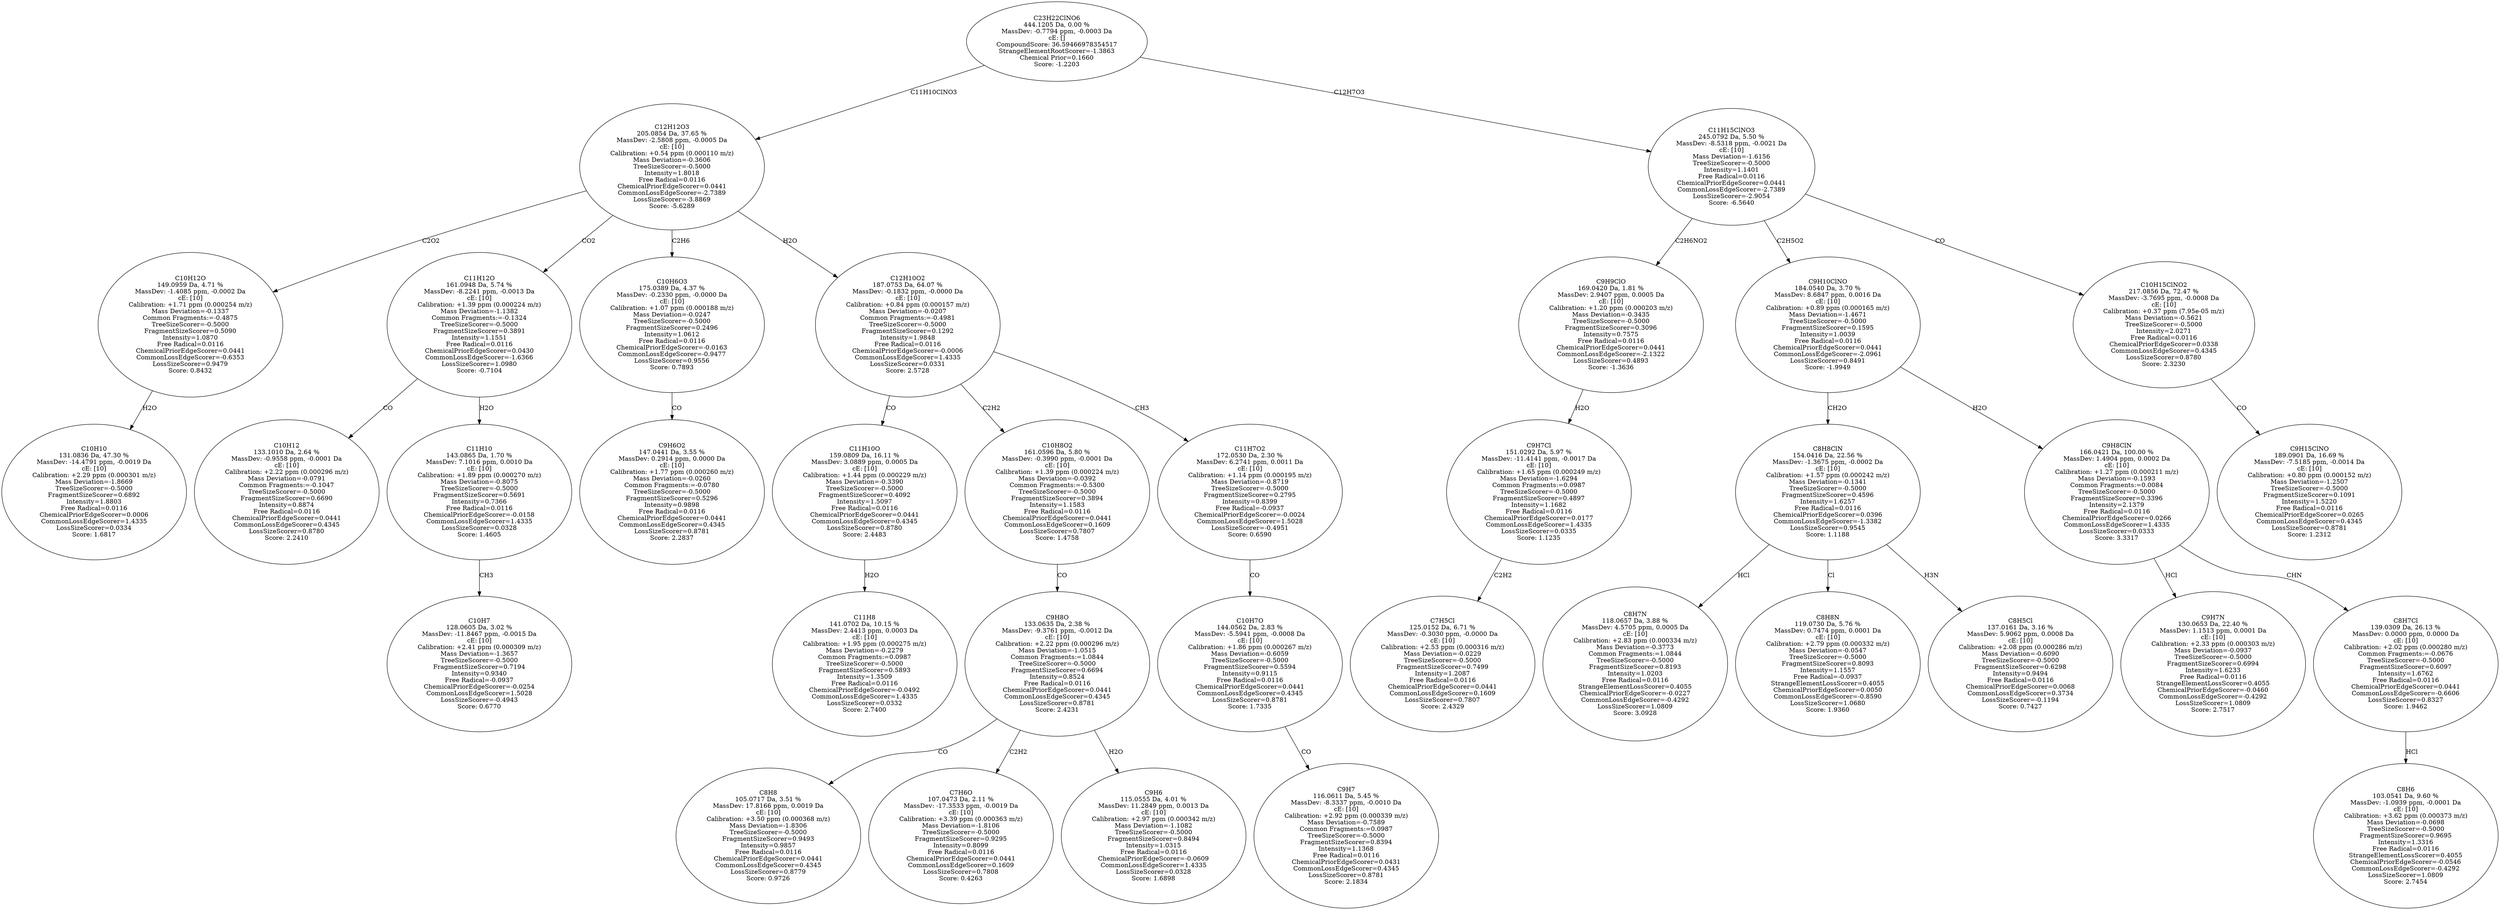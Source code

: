 strict digraph {
v1 [label="C10H10\n131.0836 Da, 47.30 %\nMassDev: -14.4791 ppm, -0.0019 Da\ncE: [10]\nCalibration: +2.29 ppm (0.000301 m/z)\nMass Deviation=-1.8669\nTreeSizeScorer=-0.5000\nFragmentSizeScorer=0.6892\nIntensity=1.8803\nFree Radical=0.0116\nChemicalPriorEdgeScorer=0.0006\nCommonLossEdgeScorer=1.4335\nLossSizeScorer=0.0334\nScore: 1.6817"];
v2 [label="C10H12O\n149.0959 Da, 4.71 %\nMassDev: -1.4085 ppm, -0.0002 Da\ncE: [10]\nCalibration: +1.71 ppm (0.000254 m/z)\nMass Deviation=-0.1337\nCommon Fragments:=-0.4875\nTreeSizeScorer=-0.5000\nFragmentSizeScorer=0.5090\nIntensity=1.0870\nFree Radical=0.0116\nChemicalPriorEdgeScorer=0.0441\nCommonLossEdgeScorer=-0.6353\nLossSizeScorer=0.9479\nScore: 0.8432"];
v3 [label="C10H12\n133.1010 Da, 2.64 %\nMassDev: -0.9558 ppm, -0.0001 Da\ncE: [10]\nCalibration: +2.22 ppm (0.000296 m/z)\nMass Deviation=-0.0791\nCommon Fragments:=-0.1047\nTreeSizeScorer=-0.5000\nFragmentSizeScorer=0.6690\nIntensity=0.8874\nFree Radical=0.0116\nChemicalPriorEdgeScorer=0.0441\nCommonLossEdgeScorer=0.4345\nLossSizeScorer=0.8780\nScore: 2.2410"];
v4 [label="C10H7\n128.0605 Da, 3.02 %\nMassDev: -11.8467 ppm, -0.0015 Da\ncE: [10]\nCalibration: +2.41 ppm (0.000309 m/z)\nMass Deviation=-1.3657\nTreeSizeScorer=-0.5000\nFragmentSizeScorer=0.7194\nIntensity=0.9340\nFree Radical=-0.0937\nChemicalPriorEdgeScorer=-0.0254\nCommonLossEdgeScorer=1.5028\nLossSizeScorer=-0.4943\nScore: 0.6770"];
v5 [label="C11H10\n143.0865 Da, 1.70 %\nMassDev: 7.1016 ppm, 0.0010 Da\ncE: [10]\nCalibration: +1.89 ppm (0.000270 m/z)\nMass Deviation=-0.8075\nTreeSizeScorer=-0.5000\nFragmentSizeScorer=0.5691\nIntensity=0.7366\nFree Radical=0.0116\nChemicalPriorEdgeScorer=-0.0158\nCommonLossEdgeScorer=1.4335\nLossSizeScorer=0.0328\nScore: 1.4605"];
v6 [label="C11H12O\n161.0948 Da, 5.74 %\nMassDev: -8.2241 ppm, -0.0013 Da\ncE: [10]\nCalibration: +1.39 ppm (0.000224 m/z)\nMass Deviation=-1.1382\nCommon Fragments:=-0.1324\nTreeSizeScorer=-0.5000\nFragmentSizeScorer=0.3891\nIntensity=1.1551\nFree Radical=0.0116\nChemicalPriorEdgeScorer=0.0430\nCommonLossEdgeScorer=-1.6366\nLossSizeScorer=1.0980\nScore: -0.7104"];
v7 [label="C9H6O2\n147.0441 Da, 3.55 %\nMassDev: 0.2914 ppm, 0.0000 Da\ncE: [10]\nCalibration: +1.77 ppm (0.000260 m/z)\nMass Deviation=-0.0260\nCommon Fragments:=-0.0780\nTreeSizeScorer=-0.5000\nFragmentSizeScorer=0.5296\nIntensity=0.9898\nFree Radical=0.0116\nChemicalPriorEdgeScorer=0.0441\nCommonLossEdgeScorer=0.4345\nLossSizeScorer=0.8781\nScore: 2.2837"];
v8 [label="C10H6O3\n175.0389 Da, 4.37 %\nMassDev: -0.2330 ppm, -0.0000 Da\ncE: [10]\nCalibration: +1.07 ppm (0.000188 m/z)\nMass Deviation=-0.0247\nTreeSizeScorer=-0.5000\nFragmentSizeScorer=0.2496\nIntensity=1.0612\nFree Radical=0.0116\nChemicalPriorEdgeScorer=-0.0163\nCommonLossEdgeScorer=-0.9477\nLossSizeScorer=0.9556\nScore: 0.7893"];
v9 [label="C11H8\n141.0702 Da, 10.15 %\nMassDev: 2.4413 ppm, 0.0003 Da\ncE: [10]\nCalibration: +1.95 ppm (0.000275 m/z)\nMass Deviation=-0.2279\nCommon Fragments:=0.0987\nTreeSizeScorer=-0.5000\nFragmentSizeScorer=0.5893\nIntensity=1.3509\nFree Radical=0.0116\nChemicalPriorEdgeScorer=-0.0492\nCommonLossEdgeScorer=1.4335\nLossSizeScorer=0.0332\nScore: 2.7400"];
v10 [label="C11H10O\n159.0809 Da, 16.11 %\nMassDev: 3.0889 ppm, 0.0005 Da\ncE: [10]\nCalibration: +1.44 ppm (0.000229 m/z)\nMass Deviation=-0.3390\nTreeSizeScorer=-0.5000\nFragmentSizeScorer=0.4092\nIntensity=1.5097\nFree Radical=0.0116\nChemicalPriorEdgeScorer=0.0441\nCommonLossEdgeScorer=0.4345\nLossSizeScorer=0.8780\nScore: 2.4483"];
v11 [label="C8H8\n105.0717 Da, 3.51 %\nMassDev: 17.8166 ppm, 0.0019 Da\ncE: [10]\nCalibration: +3.50 ppm (0.000368 m/z)\nMass Deviation=-1.8306\nTreeSizeScorer=-0.5000\nFragmentSizeScorer=0.9493\nIntensity=0.9857\nFree Radical=0.0116\nChemicalPriorEdgeScorer=0.0441\nCommonLossEdgeScorer=0.4345\nLossSizeScorer=0.8779\nScore: 0.9726"];
v12 [label="C7H6O\n107.0473 Da, 2.11 %\nMassDev: -17.3533 ppm, -0.0019 Da\ncE: [10]\nCalibration: +3.39 ppm (0.000363 m/z)\nMass Deviation=-1.8106\nTreeSizeScorer=-0.5000\nFragmentSizeScorer=0.9295\nIntensity=0.8099\nFree Radical=0.0116\nChemicalPriorEdgeScorer=0.0441\nCommonLossEdgeScorer=0.1609\nLossSizeScorer=0.7808\nScore: 0.4263"];
v13 [label="C9H6\n115.0555 Da, 4.01 %\nMassDev: 11.2849 ppm, 0.0013 Da\ncE: [10]\nCalibration: +2.97 ppm (0.000342 m/z)\nMass Deviation=-1.1082\nTreeSizeScorer=-0.5000\nFragmentSizeScorer=0.8494\nIntensity=1.0315\nFree Radical=0.0116\nChemicalPriorEdgeScorer=-0.0609\nCommonLossEdgeScorer=1.4335\nLossSizeScorer=0.0328\nScore: 1.6898"];
v14 [label="C9H8O\n133.0635 Da, 2.38 %\nMassDev: -9.3761 ppm, -0.0012 Da\ncE: [10]\nCalibration: +2.22 ppm (0.000296 m/z)\nMass Deviation=-1.0515\nCommon Fragments:=1.0844\nTreeSizeScorer=-0.5000\nFragmentSizeScorer=0.6694\nIntensity=0.8524\nFree Radical=0.0116\nChemicalPriorEdgeScorer=0.0441\nCommonLossEdgeScorer=0.4345\nLossSizeScorer=0.8781\nScore: 2.4231"];
v15 [label="C10H8O2\n161.0596 Da, 5.80 %\nMassDev: -0.3990 ppm, -0.0001 Da\ncE: [10]\nCalibration: +1.39 ppm (0.000224 m/z)\nMass Deviation=-0.0392\nCommon Fragments:=-0.5300\nTreeSizeScorer=-0.5000\nFragmentSizeScorer=0.3894\nIntensity=1.1583\nFree Radical=0.0116\nChemicalPriorEdgeScorer=0.0441\nCommonLossEdgeScorer=0.1609\nLossSizeScorer=0.7807\nScore: 1.4758"];
v16 [label="C9H7\n116.0611 Da, 5.45 %\nMassDev: -8.3337 ppm, -0.0010 Da\ncE: [10]\nCalibration: +2.92 ppm (0.000339 m/z)\nMass Deviation=-0.7589\nCommon Fragments:=0.0987\nTreeSizeScorer=-0.5000\nFragmentSizeScorer=0.8394\nIntensity=1.1368\nFree Radical=0.0116\nChemicalPriorEdgeScorer=0.0431\nCommonLossEdgeScorer=0.4345\nLossSizeScorer=0.8781\nScore: 2.1834"];
v17 [label="C10H7O\n144.0562 Da, 2.83 %\nMassDev: -5.5941 ppm, -0.0008 Da\ncE: [10]\nCalibration: +1.86 ppm (0.000267 m/z)\nMass Deviation=-0.6059\nTreeSizeScorer=-0.5000\nFragmentSizeScorer=0.5594\nIntensity=0.9115\nFree Radical=0.0116\nChemicalPriorEdgeScorer=0.0441\nCommonLossEdgeScorer=0.4345\nLossSizeScorer=0.8781\nScore: 1.7335"];
v18 [label="C11H7O2\n172.0530 Da, 2.30 %\nMassDev: 6.2741 ppm, 0.0011 Da\ncE: [10]\nCalibration: +1.14 ppm (0.000195 m/z)\nMass Deviation=-0.8719\nTreeSizeScorer=-0.5000\nFragmentSizeScorer=0.2795\nIntensity=0.8399\nFree Radical=-0.0937\nChemicalPriorEdgeScorer=-0.0024\nCommonLossEdgeScorer=1.5028\nLossSizeScorer=-0.4951\nScore: 0.6590"];
v19 [label="C12H10O2\n187.0753 Da, 64.07 %\nMassDev: -0.1832 ppm, -0.0000 Da\ncE: [10]\nCalibration: +0.84 ppm (0.000157 m/z)\nMass Deviation=-0.0207\nCommon Fragments:=-0.4981\nTreeSizeScorer=-0.5000\nFragmentSizeScorer=0.1292\nIntensity=1.9848\nFree Radical=0.0116\nChemicalPriorEdgeScorer=-0.0006\nCommonLossEdgeScorer=1.4335\nLossSizeScorer=0.0331\nScore: 2.5728"];
v20 [label="C12H12O3\n205.0854 Da, 37.65 %\nMassDev: -2.5808 ppm, -0.0005 Da\ncE: [10]\nCalibration: +0.54 ppm (0.000110 m/z)\nMass Deviation=-0.3606\nTreeSizeScorer=-0.5000\nIntensity=1.8018\nFree Radical=0.0116\nChemicalPriorEdgeScorer=0.0441\nCommonLossEdgeScorer=-2.7389\nLossSizeScorer=-3.8869\nScore: -5.6289"];
v21 [label="C7H5Cl\n125.0152 Da, 6.71 %\nMassDev: -0.3030 ppm, -0.0000 Da\ncE: [10]\nCalibration: +2.53 ppm (0.000316 m/z)\nMass Deviation=-0.0229\nTreeSizeScorer=-0.5000\nFragmentSizeScorer=0.7499\nIntensity=1.2087\nFree Radical=0.0116\nChemicalPriorEdgeScorer=0.0441\nCommonLossEdgeScorer=0.1609\nLossSizeScorer=0.7807\nScore: 2.4329"];
v22 [label="C9H7Cl\n151.0292 Da, 5.97 %\nMassDev: -11.4141 ppm, -0.0017 Da\ncE: [10]\nCalibration: +1.65 ppm (0.000249 m/z)\nMass Deviation=-1.6294\nCommon Fragments:=0.0987\nTreeSizeScorer=-0.5000\nFragmentSizeScorer=0.4897\nIntensity=1.1682\nFree Radical=0.0116\nChemicalPriorEdgeScorer=0.0177\nCommonLossEdgeScorer=1.4335\nLossSizeScorer=0.0335\nScore: 1.1235"];
v23 [label="C9H9ClO\n169.0420 Da, 1.81 %\nMassDev: 2.9407 ppm, 0.0005 Da\ncE: [10]\nCalibration: +1.20 ppm (0.000203 m/z)\nMass Deviation=-0.3435\nTreeSizeScorer=-0.5000\nFragmentSizeScorer=0.3096\nIntensity=0.7575\nFree Radical=0.0116\nChemicalPriorEdgeScorer=0.0441\nCommonLossEdgeScorer=-2.1322\nLossSizeScorer=0.4893\nScore: -1.3636"];
v24 [label="C8H7N\n118.0657 Da, 3.88 %\nMassDev: 4.5705 ppm, 0.0005 Da\ncE: [10]\nCalibration: +2.83 ppm (0.000334 m/z)\nMass Deviation=-0.3773\nCommon Fragments:=1.0844\nTreeSizeScorer=-0.5000\nFragmentSizeScorer=0.8193\nIntensity=1.0203\nFree Radical=0.0116\nStrangeElementLossScorer=0.4055\nChemicalPriorEdgeScorer=-0.0227\nCommonLossEdgeScorer=-0.4292\nLossSizeScorer=1.0809\nScore: 3.0928"];
v25 [label="C8H8N\n119.0730 Da, 5.76 %\nMassDev: 0.7474 ppm, 0.0001 Da\ncE: [10]\nCalibration: +2.79 ppm (0.000332 m/z)\nMass Deviation=-0.0547\nTreeSizeScorer=-0.5000\nFragmentSizeScorer=0.8093\nIntensity=1.1557\nFree Radical=-0.0937\nStrangeElementLossScorer=0.4055\nChemicalPriorEdgeScorer=0.0050\nCommonLossEdgeScorer=-0.8590\nLossSizeScorer=1.0680\nScore: 1.9360"];
v26 [label="C8H5Cl\n137.0161 Da, 3.16 %\nMassDev: 5.9062 ppm, 0.0008 Da\ncE: [10]\nCalibration: +2.08 ppm (0.000286 m/z)\nMass Deviation=-0.6090\nTreeSizeScorer=-0.5000\nFragmentSizeScorer=0.6298\nIntensity=0.9494\nFree Radical=0.0116\nChemicalPriorEdgeScorer=0.0068\nCommonLossEdgeScorer=0.3734\nLossSizeScorer=-0.1194\nScore: 0.7427"];
v27 [label="C8H8ClN\n154.0416 Da, 22.56 %\nMassDev: -1.3675 ppm, -0.0002 Da\ncE: [10]\nCalibration: +1.57 ppm (0.000242 m/z)\nMass Deviation=-0.1341\nTreeSizeScorer=-0.5000\nFragmentSizeScorer=0.4596\nIntensity=1.6257\nFree Radical=0.0116\nChemicalPriorEdgeScorer=0.0396\nCommonLossEdgeScorer=-1.3382\nLossSizeScorer=0.9545\nScore: 1.1188"];
v28 [label="C9H7N\n130.0653 Da, 22.40 %\nMassDev: 1.1513 ppm, 0.0001 Da\ncE: [10]\nCalibration: +2.33 ppm (0.000303 m/z)\nMass Deviation=-0.0937\nTreeSizeScorer=-0.5000\nFragmentSizeScorer=0.6994\nIntensity=1.6233\nFree Radical=0.0116\nStrangeElementLossScorer=0.4055\nChemicalPriorEdgeScorer=-0.0460\nCommonLossEdgeScorer=-0.4292\nLossSizeScorer=1.0809\nScore: 2.7517"];
v29 [label="C8H6\n103.0541 Da, 9.60 %\nMassDev: -1.0939 ppm, -0.0001 Da\ncE: [10]\nCalibration: +3.62 ppm (0.000373 m/z)\nMass Deviation=-0.0698\nTreeSizeScorer=-0.5000\nFragmentSizeScorer=0.9695\nIntensity=1.3316\nFree Radical=0.0116\nStrangeElementLossScorer=0.4055\nChemicalPriorEdgeScorer=-0.0546\nCommonLossEdgeScorer=-0.4292\nLossSizeScorer=1.0809\nScore: 2.7454"];
v30 [label="C8H7Cl\n139.0309 Da, 26.13 %\nMassDev: 0.0000 ppm, 0.0000 Da\ncE: [10]\nCalibration: +2.02 ppm (0.000280 m/z)\nCommon Fragments:=-0.0676\nTreeSizeScorer=-0.5000\nFragmentSizeScorer=0.6097\nIntensity=1.6762\nFree Radical=0.0116\nChemicalPriorEdgeScorer=0.0441\nCommonLossEdgeScorer=-0.6606\nLossSizeScorer=0.8327\nScore: 1.9462"];
v31 [label="C9H8ClN\n166.0421 Da, 100.00 %\nMassDev: 1.4904 ppm, 0.0002 Da\ncE: [10]\nCalibration: +1.27 ppm (0.000211 m/z)\nMass Deviation=-0.1593\nCommon Fragments:=0.0084\nTreeSizeScorer=-0.5000\nFragmentSizeScorer=0.3396\nIntensity=2.1379\nFree Radical=0.0116\nChemicalPriorEdgeScorer=0.0266\nCommonLossEdgeScorer=1.4335\nLossSizeScorer=0.0333\nScore: 3.3317"];
v32 [label="C9H10ClNO\n184.0540 Da, 3.70 %\nMassDev: 8.6847 ppm, 0.0016 Da\ncE: [10]\nCalibration: +0.89 ppm (0.000165 m/z)\nMass Deviation=-1.4671\nTreeSizeScorer=-0.5000\nFragmentSizeScorer=0.1595\nIntensity=1.0039\nFree Radical=0.0116\nChemicalPriorEdgeScorer=0.0441\nCommonLossEdgeScorer=-2.0961\nLossSizeScorer=0.8491\nScore: -1.9949"];
v33 [label="C9H15ClNO\n189.0901 Da, 16.69 %\nMassDev: -7.5185 ppm, -0.0014 Da\ncE: [10]\nCalibration: +0.80 ppm (0.000152 m/z)\nMass Deviation=-1.2507\nTreeSizeScorer=-0.5000\nFragmentSizeScorer=0.1091\nIntensity=1.5220\nFree Radical=0.0116\nChemicalPriorEdgeScorer=0.0265\nCommonLossEdgeScorer=0.4345\nLossSizeScorer=0.8781\nScore: 1.2312"];
v34 [label="C10H15ClNO2\n217.0856 Da, 72.47 %\nMassDev: -3.7695 ppm, -0.0008 Da\ncE: [10]\nCalibration: +0.37 ppm (7.95e-05 m/z)\nMass Deviation=-0.5621\nTreeSizeScorer=-0.5000\nIntensity=2.0271\nFree Radical=0.0116\nChemicalPriorEdgeScorer=0.0338\nCommonLossEdgeScorer=0.4345\nLossSizeScorer=0.8780\nScore: 2.3230"];
v35 [label="C11H15ClNO3\n245.0792 Da, 5.50 %\nMassDev: -8.5318 ppm, -0.0021 Da\ncE: [10]\nMass Deviation=-1.6156\nTreeSizeScorer=-0.5000\nIntensity=1.1401\nFree Radical=0.0116\nChemicalPriorEdgeScorer=0.0441\nCommonLossEdgeScorer=-2.7389\nLossSizeScorer=-2.9054\nScore: -6.5640"];
v36 [label="C23H22ClNO6\n444.1205 Da, 0.00 %\nMassDev: -0.7794 ppm, -0.0003 Da\ncE: []\nCompoundScore: 36.59466978354517\nStrangeElementRootScorer=-1.3863\nChemical Prior=0.1660\nScore: -1.2203"];
v2 -> v1 [label="H2O"];
v20 -> v2 [label="C2O2"];
v6 -> v3 [label="CO"];
v5 -> v4 [label="CH3"];
v6 -> v5 [label="H2O"];
v20 -> v6 [label="CO2"];
v8 -> v7 [label="CO"];
v20 -> v8 [label="C2H6"];
v10 -> v9 [label="H2O"];
v19 -> v10 [label="CO"];
v14 -> v11 [label="CO"];
v14 -> v12 [label="C2H2"];
v14 -> v13 [label="H2O"];
v15 -> v14 [label="CO"];
v19 -> v15 [label="C2H2"];
v17 -> v16 [label="CO"];
v18 -> v17 [label="CO"];
v19 -> v18 [label="CH3"];
v20 -> v19 [label="H2O"];
v36 -> v20 [label="C11H10ClNO3"];
v22 -> v21 [label="C2H2"];
v23 -> v22 [label="H2O"];
v35 -> v23 [label="C2H6NO2"];
v27 -> v24 [label="HCl"];
v27 -> v25 [label="Cl"];
v27 -> v26 [label="H3N"];
v32 -> v27 [label="CH2O"];
v31 -> v28 [label="HCl"];
v30 -> v29 [label="HCl"];
v31 -> v30 [label="CHN"];
v32 -> v31 [label="H2O"];
v35 -> v32 [label="C2H5O2"];
v34 -> v33 [label="CO"];
v35 -> v34 [label="CO"];
v36 -> v35 [label="C12H7O3"];
}